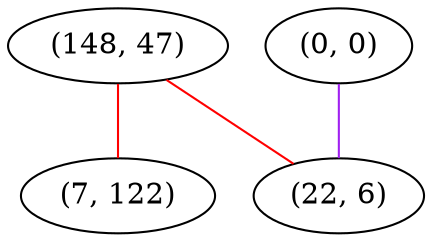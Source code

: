 graph "" {
"(148, 47)";
"(0, 0)";
"(7, 122)";
"(22, 6)";
"(148, 47)" -- "(7, 122)"  [color=red, key=0, weight=1];
"(148, 47)" -- "(22, 6)"  [color=red, key=0, weight=1];
"(0, 0)" -- "(22, 6)"  [color=purple, key=0, weight=4];
}
